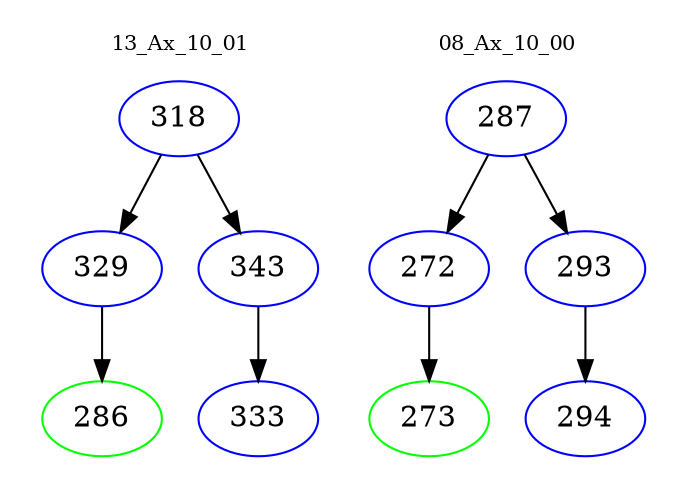 digraph{
subgraph cluster_0 {
color = white
label = "13_Ax_10_01";
fontsize=10;
T0_318 [label="318", color="blue"]
T0_318 -> T0_329 [color="black"]
T0_329 [label="329", color="blue"]
T0_329 -> T0_286 [color="black"]
T0_286 [label="286", color="green"]
T0_318 -> T0_343 [color="black"]
T0_343 [label="343", color="blue"]
T0_343 -> T0_333 [color="black"]
T0_333 [label="333", color="blue"]
}
subgraph cluster_1 {
color = white
label = "08_Ax_10_00";
fontsize=10;
T1_287 [label="287", color="blue"]
T1_287 -> T1_272 [color="black"]
T1_272 [label="272", color="blue"]
T1_272 -> T1_273 [color="black"]
T1_273 [label="273", color="green"]
T1_287 -> T1_293 [color="black"]
T1_293 [label="293", color="blue"]
T1_293 -> T1_294 [color="black"]
T1_294 [label="294", color="blue"]
}
}
